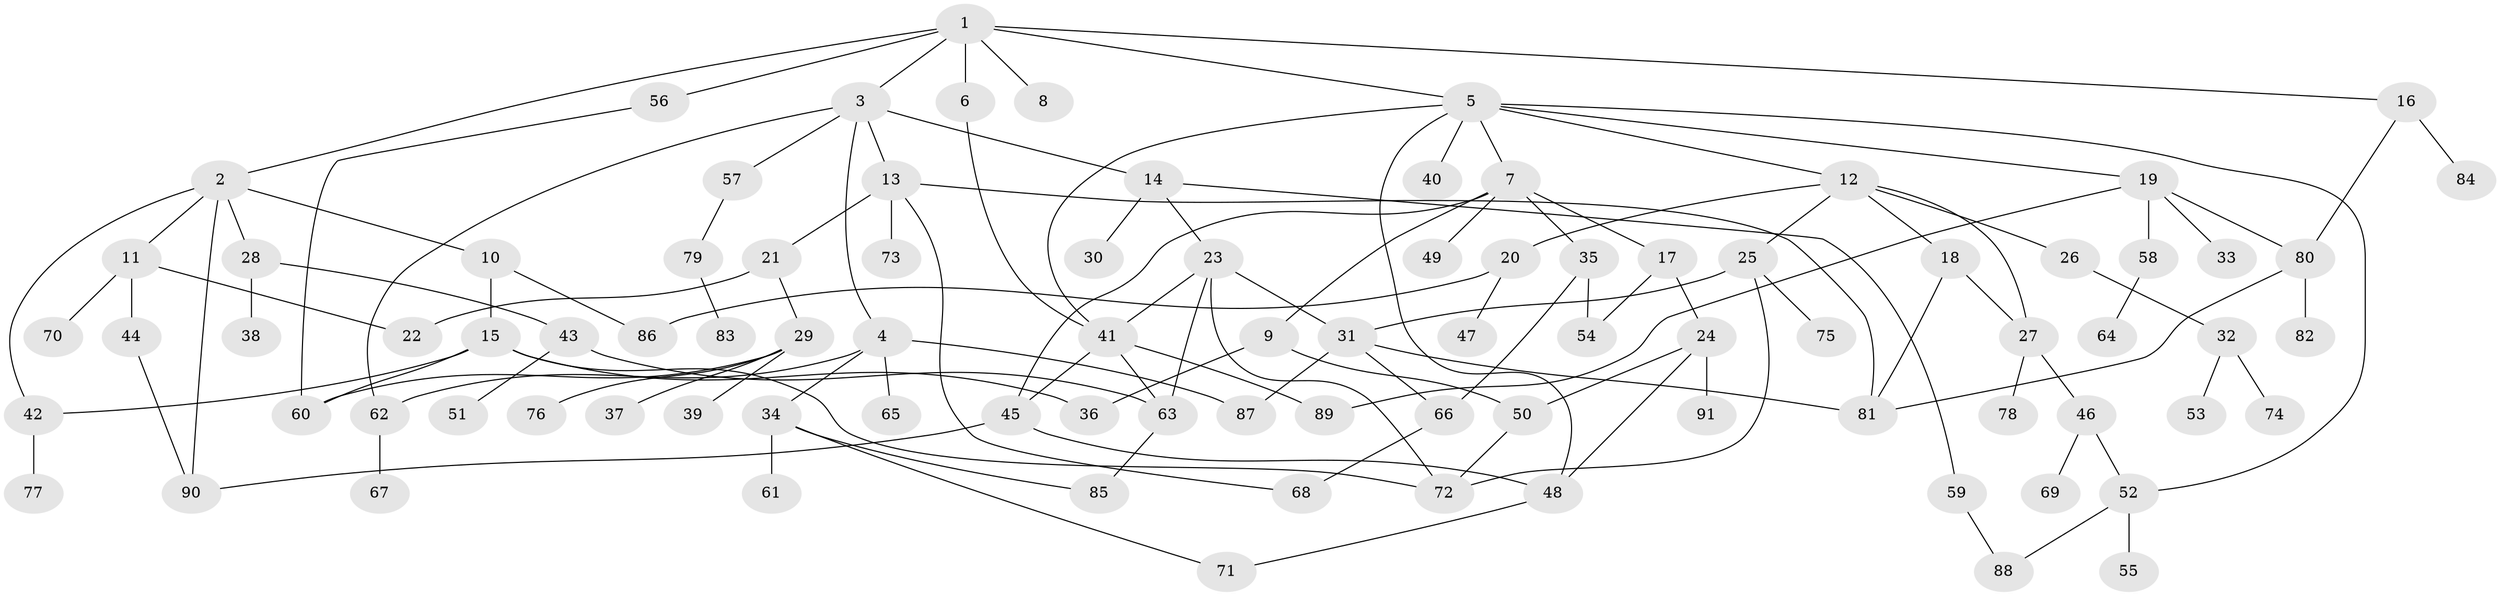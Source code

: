 // Generated by graph-tools (version 1.1) at 2025/13/03/09/25 04:13:16]
// undirected, 91 vertices, 125 edges
graph export_dot {
graph [start="1"]
  node [color=gray90,style=filled];
  1;
  2;
  3;
  4;
  5;
  6;
  7;
  8;
  9;
  10;
  11;
  12;
  13;
  14;
  15;
  16;
  17;
  18;
  19;
  20;
  21;
  22;
  23;
  24;
  25;
  26;
  27;
  28;
  29;
  30;
  31;
  32;
  33;
  34;
  35;
  36;
  37;
  38;
  39;
  40;
  41;
  42;
  43;
  44;
  45;
  46;
  47;
  48;
  49;
  50;
  51;
  52;
  53;
  54;
  55;
  56;
  57;
  58;
  59;
  60;
  61;
  62;
  63;
  64;
  65;
  66;
  67;
  68;
  69;
  70;
  71;
  72;
  73;
  74;
  75;
  76;
  77;
  78;
  79;
  80;
  81;
  82;
  83;
  84;
  85;
  86;
  87;
  88;
  89;
  90;
  91;
  1 -- 2;
  1 -- 3;
  1 -- 5;
  1 -- 6;
  1 -- 8;
  1 -- 16;
  1 -- 56;
  2 -- 10;
  2 -- 11;
  2 -- 28;
  2 -- 42;
  2 -- 90;
  3 -- 4;
  3 -- 13;
  3 -- 14;
  3 -- 57;
  3 -- 62;
  4 -- 34;
  4 -- 65;
  4 -- 87;
  4 -- 62;
  5 -- 7;
  5 -- 12;
  5 -- 19;
  5 -- 40;
  5 -- 48;
  5 -- 52;
  5 -- 41;
  6 -- 41;
  7 -- 9;
  7 -- 17;
  7 -- 35;
  7 -- 49;
  7 -- 45;
  9 -- 36;
  9 -- 50;
  10 -- 15;
  10 -- 86;
  11 -- 44;
  11 -- 70;
  11 -- 22;
  12 -- 18;
  12 -- 20;
  12 -- 25;
  12 -- 26;
  12 -- 27;
  13 -- 21;
  13 -- 68;
  13 -- 73;
  13 -- 81;
  14 -- 23;
  14 -- 30;
  14 -- 59;
  15 -- 60;
  15 -- 72;
  15 -- 42;
  15 -- 36;
  16 -- 80;
  16 -- 84;
  17 -- 24;
  17 -- 54;
  18 -- 27;
  18 -- 81;
  19 -- 33;
  19 -- 58;
  19 -- 89;
  19 -- 80;
  20 -- 47;
  20 -- 86;
  21 -- 22;
  21 -- 29;
  23 -- 31;
  23 -- 41;
  23 -- 63;
  23 -- 72;
  24 -- 50;
  24 -- 91;
  24 -- 48;
  25 -- 75;
  25 -- 72;
  25 -- 31;
  26 -- 32;
  27 -- 46;
  27 -- 78;
  28 -- 38;
  28 -- 43;
  29 -- 37;
  29 -- 39;
  29 -- 76;
  29 -- 60;
  31 -- 66;
  31 -- 87;
  31 -- 81;
  32 -- 53;
  32 -- 74;
  34 -- 61;
  34 -- 85;
  34 -- 71;
  35 -- 54;
  35 -- 66;
  41 -- 45;
  41 -- 89;
  41 -- 63;
  42 -- 77;
  43 -- 51;
  43 -- 63;
  44 -- 90;
  45 -- 90;
  45 -- 48;
  46 -- 69;
  46 -- 52;
  48 -- 71;
  50 -- 72;
  52 -- 55;
  52 -- 88;
  56 -- 60;
  57 -- 79;
  58 -- 64;
  59 -- 88;
  62 -- 67;
  63 -- 85;
  66 -- 68;
  79 -- 83;
  80 -- 81;
  80 -- 82;
}
